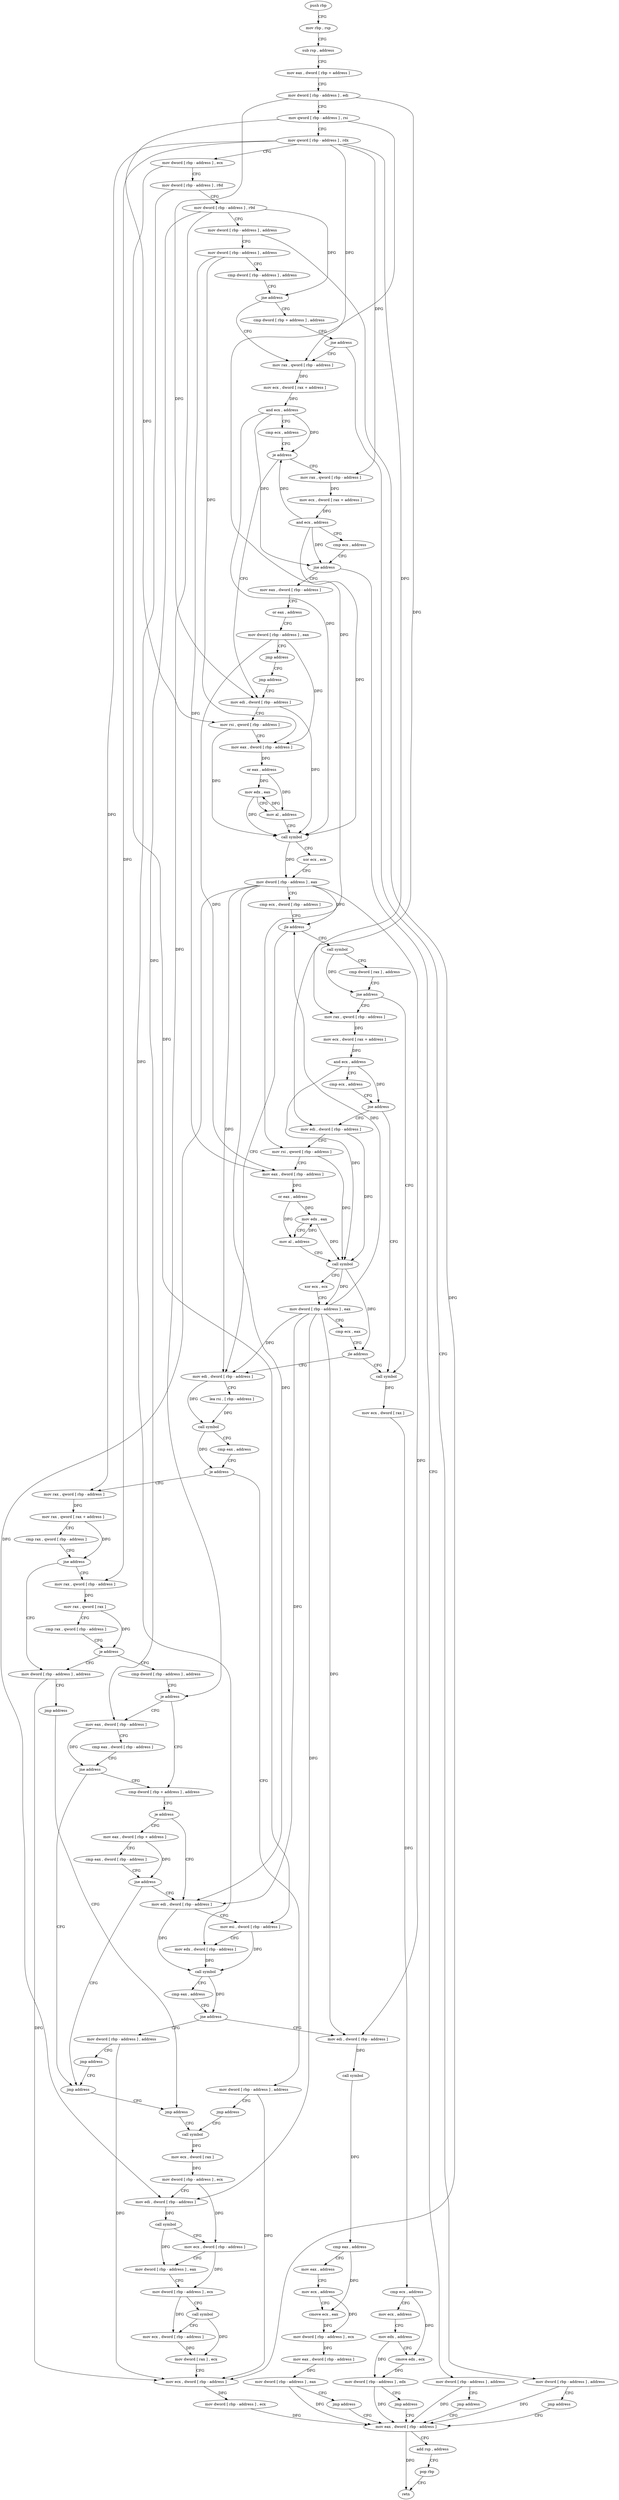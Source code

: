 digraph "func" {
"4208672" [label = "push rbp" ]
"4208673" [label = "mov rbp , rsp" ]
"4208676" [label = "sub rsp , address" ]
"4208683" [label = "mov eax , dword [ rbp + address ]" ]
"4208686" [label = "mov dword [ rbp - address ] , edi" ]
"4208689" [label = "mov qword [ rbp - address ] , rsi" ]
"4208693" [label = "mov qword [ rbp - address ] , rdx" ]
"4208697" [label = "mov dword [ rbp - address ] , ecx" ]
"4208700" [label = "mov dword [ rbp - address ] , r8d" ]
"4208704" [label = "mov dword [ rbp - address ] , r9d" ]
"4208708" [label = "mov dword [ rbp - address ] , address" ]
"4208715" [label = "mov dword [ rbp - address ] , address" ]
"4208725" [label = "cmp dword [ rbp - address ] , address" ]
"4208729" [label = "jne address" ]
"4208757" [label = "mov rax , qword [ rbp - address ]" ]
"4208735" [label = "cmp dword [ rbp + address ] , address" ]
"4208761" [label = "mov ecx , dword [ rax + address ]" ]
"4208764" [label = "and ecx , address" ]
"4208770" [label = "cmp ecx , address" ]
"4208776" [label = "je address" ]
"4208846" [label = "mov edi , dword [ rbp - address ]" ]
"4208782" [label = "mov rax , qword [ rbp - address ]" ]
"4208739" [label = "jne address" ]
"4208745" [label = "mov dword [ rbp - address ] , address" ]
"4208849" [label = "mov rsi , qword [ rbp - address ]" ]
"4208853" [label = "mov eax , dword [ rbp - address ]" ]
"4208859" [label = "or eax , address" ]
"4208862" [label = "mov edx , eax" ]
"4208864" [label = "mov al , address" ]
"4208866" [label = "call symbol" ]
"4208871" [label = "xor ecx , ecx" ]
"4208873" [label = "mov dword [ rbp - address ] , eax" ]
"4208879" [label = "cmp ecx , dword [ rbp - address ]" ]
"4208885" [label = "jle address" ]
"4209002" [label = "mov edi , dword [ rbp - address ]" ]
"4208891" [label = "call symbol" ]
"4208786" [label = "mov ecx , dword [ rax + address ]" ]
"4208789" [label = "and ecx , address" ]
"4208795" [label = "cmp ecx , address" ]
"4208801" [label = "jne address" ]
"4208829" [label = "mov dword [ rbp - address ] , address" ]
"4208807" [label = "mov eax , dword [ rbp - address ]" ]
"4208752" [label = "jmp address" ]
"4209294" [label = "mov eax , dword [ rbp - address ]" ]
"4209008" [label = "lea rsi , [ rbp - address ]" ]
"4209015" [label = "call symbol" ]
"4209020" [label = "cmp eax , address" ]
"4209023" [label = "je address" ]
"4209041" [label = "mov rax , qword [ rbp - address ]" ]
"4209029" [label = "mov dword [ rbp - address ] , address" ]
"4208896" [label = "cmp dword [ rax ] , address" ]
"4208899" [label = "jne address" ]
"4208971" [label = "call symbol" ]
"4208905" [label = "mov rax , qword [ rbp - address ]" ]
"4208836" [label = "jmp address" ]
"4208813" [label = "or eax , address" ]
"4208818" [label = "mov dword [ rbp - address ] , eax" ]
"4208824" [label = "jmp address" ]
"4208841" [label = "jmp address" ]
"4209297" [label = "add rsp , address" ]
"4209304" [label = "pop rbp" ]
"4209305" [label = "retn" ]
"4209045" [label = "mov rax , qword [ rax + address ]" ]
"4209049" [label = "cmp rax , qword [ rbp - address ]" ]
"4209056" [label = "jne address" ]
"4209082" [label = "mov dword [ rbp - address ] , address" ]
"4209062" [label = "mov rax , qword [ rbp - address ]" ]
"4209036" [label = "jmp address" ]
"4209233" [label = "call symbol" ]
"4208976" [label = "mov ecx , dword [ rax ]" ]
"4208978" [label = "cmp ecx , address" ]
"4208981" [label = "mov ecx , address" ]
"4208986" [label = "mov edx , address" ]
"4208991" [label = "cmove edx , ecx" ]
"4208994" [label = "mov dword [ rbp - address ] , edx" ]
"4208997" [label = "jmp address" ]
"4208909" [label = "mov ecx , dword [ rax + address ]" ]
"4208912" [label = "and ecx , address" ]
"4208918" [label = "cmp ecx , address" ]
"4208924" [label = "jne address" ]
"4208930" [label = "mov edi , dword [ rbp - address ]" ]
"4209089" [label = "jmp address" ]
"4209228" [label = "jmp address" ]
"4209066" [label = "mov rax , qword [ rax ]" ]
"4209069" [label = "cmp rax , qword [ rbp - address ]" ]
"4209076" [label = "je address" ]
"4209094" [label = "cmp dword [ rbp - address ] , address" ]
"4209238" [label = "mov ecx , dword [ rax ]" ]
"4209240" [label = "mov dword [ rbp - address ] , ecx" ]
"4209246" [label = "mov edi , dword [ rbp - address ]" ]
"4209252" [label = "call symbol" ]
"4209257" [label = "mov ecx , dword [ rbp - address ]" ]
"4209263" [label = "mov dword [ rbp - address ] , eax" ]
"4209269" [label = "mov dword [ rbp - address ] , ecx" ]
"4209275" [label = "call symbol" ]
"4209280" [label = "mov ecx , dword [ rbp - address ]" ]
"4209286" [label = "mov dword [ rax ] , ecx" ]
"4209288" [label = "mov ecx , dword [ rbp - address ]" ]
"4209291" [label = "mov dword [ rbp - address ] , ecx" ]
"4208933" [label = "mov rsi , qword [ rbp - address ]" ]
"4208937" [label = "mov eax , dword [ rbp - address ]" ]
"4208943" [label = "or eax , address" ]
"4208946" [label = "mov edx , eax" ]
"4208948" [label = "mov al , address" ]
"4208950" [label = "call symbol" ]
"4208955" [label = "xor ecx , ecx" ]
"4208957" [label = "mov dword [ rbp - address ] , eax" ]
"4208963" [label = "cmp ecx , eax" ]
"4208965" [label = "jle address" ]
"4209098" [label = "je address" ]
"4209119" [label = "cmp dword [ rbp + address ] , address" ]
"4209104" [label = "mov eax , dword [ rbp - address ]" ]
"4209123" [label = "je address" ]
"4209144" [label = "mov edi , dword [ rbp - address ]" ]
"4209129" [label = "mov eax , dword [ rbp + address ]" ]
"4209107" [label = "cmp eax , dword [ rbp - address ]" ]
"4209113" [label = "jne address" ]
"4209223" [label = "jmp address" ]
"4209150" [label = "mov esi , dword [ rbp - address ]" ]
"4209153" [label = "mov edx , dword [ rbp - address ]" ]
"4209156" [label = "call symbol" ]
"4209161" [label = "cmp eax , address" ]
"4209164" [label = "jne address" ]
"4209211" [label = "mov dword [ rbp - address ] , address" ]
"4209170" [label = "mov edi , dword [ rbp - address ]" ]
"4209132" [label = "cmp eax , dword [ rbp - address ]" ]
"4209138" [label = "jne address" ]
"4209218" [label = "jmp address" ]
"4209176" [label = "call symbol" ]
"4209181" [label = "cmp eax , address" ]
"4209184" [label = "mov eax , address" ]
"4209189" [label = "mov ecx , address" ]
"4209194" [label = "cmove ecx , eax" ]
"4209197" [label = "mov dword [ rbp - address ] , ecx" ]
"4209200" [label = "mov eax , dword [ rbp - address ]" ]
"4209203" [label = "mov dword [ rbp - address ] , eax" ]
"4209206" [label = "jmp address" ]
"4208672" -> "4208673" [ label = "CFG" ]
"4208673" -> "4208676" [ label = "CFG" ]
"4208676" -> "4208683" [ label = "CFG" ]
"4208683" -> "4208686" [ label = "CFG" ]
"4208686" -> "4208689" [ label = "CFG" ]
"4208686" -> "4208846" [ label = "DFG" ]
"4208686" -> "4208930" [ label = "DFG" ]
"4208689" -> "4208693" [ label = "CFG" ]
"4208689" -> "4208849" [ label = "DFG" ]
"4208689" -> "4208933" [ label = "DFG" ]
"4208693" -> "4208697" [ label = "CFG" ]
"4208693" -> "4208757" [ label = "DFG" ]
"4208693" -> "4208782" [ label = "DFG" ]
"4208693" -> "4209041" [ label = "DFG" ]
"4208693" -> "4208905" [ label = "DFG" ]
"4208693" -> "4209062" [ label = "DFG" ]
"4208697" -> "4208700" [ label = "CFG" ]
"4208697" -> "4209150" [ label = "DFG" ]
"4208700" -> "4208704" [ label = "CFG" ]
"4208700" -> "4209153" [ label = "DFG" ]
"4208704" -> "4208708" [ label = "CFG" ]
"4208704" -> "4208729" [ label = "DFG" ]
"4208704" -> "4209098" [ label = "DFG" ]
"4208704" -> "4209104" [ label = "DFG" ]
"4208708" -> "4208715" [ label = "CFG" ]
"4208708" -> "4209288" [ label = "DFG" ]
"4208715" -> "4208725" [ label = "CFG" ]
"4208715" -> "4208853" [ label = "DFG" ]
"4208715" -> "4208937" [ label = "DFG" ]
"4208725" -> "4208729" [ label = "CFG" ]
"4208729" -> "4208757" [ label = "CFG" ]
"4208729" -> "4208735" [ label = "CFG" ]
"4208757" -> "4208761" [ label = "DFG" ]
"4208735" -> "4208739" [ label = "CFG" ]
"4208761" -> "4208764" [ label = "DFG" ]
"4208764" -> "4208770" [ label = "CFG" ]
"4208764" -> "4208776" [ label = "DFG" ]
"4208764" -> "4208866" [ label = "DFG" ]
"4208764" -> "4208801" [ label = "DFG" ]
"4208770" -> "4208776" [ label = "CFG" ]
"4208776" -> "4208846" [ label = "CFG" ]
"4208776" -> "4208782" [ label = "CFG" ]
"4208846" -> "4208849" [ label = "CFG" ]
"4208846" -> "4208866" [ label = "DFG" ]
"4208782" -> "4208786" [ label = "DFG" ]
"4208739" -> "4208757" [ label = "CFG" ]
"4208739" -> "4208745" [ label = "CFG" ]
"4208745" -> "4208752" [ label = "CFG" ]
"4208745" -> "4209294" [ label = "DFG" ]
"4208849" -> "4208853" [ label = "CFG" ]
"4208849" -> "4208866" [ label = "DFG" ]
"4208853" -> "4208859" [ label = "DFG" ]
"4208859" -> "4208862" [ label = "DFG" ]
"4208859" -> "4208864" [ label = "DFG" ]
"4208862" -> "4208864" [ label = "CFG" ]
"4208862" -> "4208866" [ label = "DFG" ]
"4208864" -> "4208866" [ label = "CFG" ]
"4208864" -> "4208862" [ label = "DFG" ]
"4208866" -> "4208871" [ label = "CFG" ]
"4208866" -> "4208873" [ label = "DFG" ]
"4208871" -> "4208873" [ label = "CFG" ]
"4208873" -> "4208879" [ label = "CFG" ]
"4208873" -> "4208885" [ label = "DFG" ]
"4208873" -> "4209002" [ label = "DFG" ]
"4208873" -> "4209246" [ label = "DFG" ]
"4208873" -> "4209144" [ label = "DFG" ]
"4208873" -> "4209170" [ label = "DFG" ]
"4208879" -> "4208885" [ label = "CFG" ]
"4208885" -> "4209002" [ label = "CFG" ]
"4208885" -> "4208891" [ label = "CFG" ]
"4209002" -> "4209008" [ label = "CFG" ]
"4209002" -> "4209015" [ label = "DFG" ]
"4208891" -> "4208896" [ label = "CFG" ]
"4208891" -> "4208899" [ label = "DFG" ]
"4208786" -> "4208789" [ label = "DFG" ]
"4208789" -> "4208795" [ label = "CFG" ]
"4208789" -> "4208776" [ label = "DFG" ]
"4208789" -> "4208866" [ label = "DFG" ]
"4208789" -> "4208801" [ label = "DFG" ]
"4208795" -> "4208801" [ label = "CFG" ]
"4208801" -> "4208829" [ label = "CFG" ]
"4208801" -> "4208807" [ label = "CFG" ]
"4208829" -> "4208836" [ label = "CFG" ]
"4208829" -> "4209294" [ label = "DFG" ]
"4208807" -> "4208813" [ label = "CFG" ]
"4208752" -> "4209294" [ label = "CFG" ]
"4209294" -> "4209297" [ label = "CFG" ]
"4209294" -> "4209305" [ label = "DFG" ]
"4209008" -> "4209015" [ label = "DFG" ]
"4209015" -> "4209020" [ label = "CFG" ]
"4209015" -> "4209023" [ label = "DFG" ]
"4209020" -> "4209023" [ label = "CFG" ]
"4209023" -> "4209041" [ label = "CFG" ]
"4209023" -> "4209029" [ label = "CFG" ]
"4209041" -> "4209045" [ label = "DFG" ]
"4209029" -> "4209036" [ label = "CFG" ]
"4209029" -> "4209288" [ label = "DFG" ]
"4208896" -> "4208899" [ label = "CFG" ]
"4208899" -> "4208971" [ label = "CFG" ]
"4208899" -> "4208905" [ label = "CFG" ]
"4208971" -> "4208976" [ label = "DFG" ]
"4208905" -> "4208909" [ label = "DFG" ]
"4208836" -> "4209294" [ label = "CFG" ]
"4208813" -> "4208818" [ label = "CFG" ]
"4208818" -> "4208824" [ label = "CFG" ]
"4208818" -> "4208853" [ label = "DFG" ]
"4208818" -> "4208937" [ label = "DFG" ]
"4208824" -> "4208841" [ label = "CFG" ]
"4208841" -> "4208846" [ label = "CFG" ]
"4209297" -> "4209304" [ label = "CFG" ]
"4209304" -> "4209305" [ label = "CFG" ]
"4209045" -> "4209049" [ label = "CFG" ]
"4209045" -> "4209056" [ label = "DFG" ]
"4209049" -> "4209056" [ label = "CFG" ]
"4209056" -> "4209082" [ label = "CFG" ]
"4209056" -> "4209062" [ label = "CFG" ]
"4209082" -> "4209089" [ label = "CFG" ]
"4209082" -> "4209288" [ label = "DFG" ]
"4209062" -> "4209066" [ label = "DFG" ]
"4209036" -> "4209233" [ label = "CFG" ]
"4209233" -> "4209238" [ label = "DFG" ]
"4208976" -> "4208978" [ label = "DFG" ]
"4208978" -> "4208981" [ label = "CFG" ]
"4208978" -> "4208991" [ label = "DFG" ]
"4208981" -> "4208986" [ label = "CFG" ]
"4208986" -> "4208991" [ label = "CFG" ]
"4208986" -> "4208994" [ label = "DFG" ]
"4208991" -> "4208994" [ label = "DFG" ]
"4208994" -> "4208997" [ label = "CFG" ]
"4208994" -> "4209294" [ label = "DFG" ]
"4208997" -> "4209294" [ label = "CFG" ]
"4208909" -> "4208912" [ label = "DFG" ]
"4208912" -> "4208918" [ label = "CFG" ]
"4208912" -> "4208924" [ label = "DFG" ]
"4208912" -> "4208950" [ label = "DFG" ]
"4208918" -> "4208924" [ label = "CFG" ]
"4208924" -> "4208971" [ label = "CFG" ]
"4208924" -> "4208930" [ label = "CFG" ]
"4208930" -> "4208933" [ label = "CFG" ]
"4208930" -> "4208950" [ label = "DFG" ]
"4209089" -> "4209228" [ label = "CFG" ]
"4209228" -> "4209233" [ label = "CFG" ]
"4209066" -> "4209069" [ label = "CFG" ]
"4209066" -> "4209076" [ label = "DFG" ]
"4209069" -> "4209076" [ label = "CFG" ]
"4209076" -> "4209094" [ label = "CFG" ]
"4209076" -> "4209082" [ label = "CFG" ]
"4209094" -> "4209098" [ label = "CFG" ]
"4209238" -> "4209240" [ label = "DFG" ]
"4209240" -> "4209246" [ label = "CFG" ]
"4209240" -> "4209257" [ label = "DFG" ]
"4209246" -> "4209252" [ label = "DFG" ]
"4209252" -> "4209257" [ label = "CFG" ]
"4209252" -> "4209263" [ label = "DFG" ]
"4209257" -> "4209263" [ label = "CFG" ]
"4209257" -> "4209269" [ label = "DFG" ]
"4209263" -> "4209269" [ label = "CFG" ]
"4209269" -> "4209275" [ label = "CFG" ]
"4209269" -> "4209280" [ label = "DFG" ]
"4209275" -> "4209280" [ label = "CFG" ]
"4209275" -> "4209286" [ label = "DFG" ]
"4209280" -> "4209286" [ label = "DFG" ]
"4209286" -> "4209288" [ label = "CFG" ]
"4209288" -> "4209291" [ label = "DFG" ]
"4209291" -> "4209294" [ label = "DFG" ]
"4208933" -> "4208937" [ label = "CFG" ]
"4208933" -> "4208950" [ label = "DFG" ]
"4208937" -> "4208943" [ label = "DFG" ]
"4208943" -> "4208946" [ label = "DFG" ]
"4208943" -> "4208948" [ label = "DFG" ]
"4208946" -> "4208948" [ label = "CFG" ]
"4208946" -> "4208950" [ label = "DFG" ]
"4208948" -> "4208950" [ label = "CFG" ]
"4208948" -> "4208946" [ label = "DFG" ]
"4208950" -> "4208955" [ label = "CFG" ]
"4208950" -> "4208957" [ label = "DFG" ]
"4208950" -> "4208965" [ label = "DFG" ]
"4208955" -> "4208957" [ label = "CFG" ]
"4208957" -> "4208963" [ label = "CFG" ]
"4208957" -> "4208885" [ label = "DFG" ]
"4208957" -> "4209002" [ label = "DFG" ]
"4208957" -> "4209246" [ label = "DFG" ]
"4208957" -> "4209144" [ label = "DFG" ]
"4208957" -> "4209170" [ label = "DFG" ]
"4208963" -> "4208965" [ label = "CFG" ]
"4208965" -> "4209002" [ label = "CFG" ]
"4208965" -> "4208971" [ label = "CFG" ]
"4209098" -> "4209119" [ label = "CFG" ]
"4209098" -> "4209104" [ label = "CFG" ]
"4209119" -> "4209123" [ label = "CFG" ]
"4209104" -> "4209107" [ label = "CFG" ]
"4209104" -> "4209113" [ label = "DFG" ]
"4209123" -> "4209144" [ label = "CFG" ]
"4209123" -> "4209129" [ label = "CFG" ]
"4209144" -> "4209150" [ label = "CFG" ]
"4209144" -> "4209156" [ label = "DFG" ]
"4209129" -> "4209132" [ label = "CFG" ]
"4209129" -> "4209138" [ label = "DFG" ]
"4209107" -> "4209113" [ label = "CFG" ]
"4209113" -> "4209223" [ label = "CFG" ]
"4209113" -> "4209119" [ label = "CFG" ]
"4209223" -> "4209228" [ label = "CFG" ]
"4209150" -> "4209153" [ label = "CFG" ]
"4209150" -> "4209156" [ label = "DFG" ]
"4209153" -> "4209156" [ label = "DFG" ]
"4209156" -> "4209161" [ label = "CFG" ]
"4209156" -> "4209164" [ label = "DFG" ]
"4209161" -> "4209164" [ label = "CFG" ]
"4209164" -> "4209211" [ label = "CFG" ]
"4209164" -> "4209170" [ label = "CFG" ]
"4209211" -> "4209218" [ label = "CFG" ]
"4209211" -> "4209288" [ label = "DFG" ]
"4209170" -> "4209176" [ label = "DFG" ]
"4209132" -> "4209138" [ label = "CFG" ]
"4209138" -> "4209223" [ label = "CFG" ]
"4209138" -> "4209144" [ label = "CFG" ]
"4209218" -> "4209223" [ label = "CFG" ]
"4209176" -> "4209181" [ label = "DFG" ]
"4209181" -> "4209184" [ label = "CFG" ]
"4209181" -> "4209194" [ label = "DFG" ]
"4209184" -> "4209189" [ label = "CFG" ]
"4209189" -> "4209194" [ label = "CFG" ]
"4209189" -> "4209197" [ label = "DFG" ]
"4209194" -> "4209197" [ label = "DFG" ]
"4209197" -> "4209200" [ label = "DFG" ]
"4209200" -> "4209203" [ label = "DFG" ]
"4209203" -> "4209206" [ label = "CFG" ]
"4209203" -> "4209294" [ label = "DFG" ]
"4209206" -> "4209294" [ label = "CFG" ]
}
